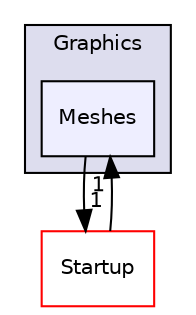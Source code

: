 digraph "Core/Source/Engine/Graphics/Meshes" {
  compound=true
  node [ fontsize="10", fontname="Helvetica"];
  edge [ labelfontsize="10", labelfontname="Helvetica"];
  subgraph clusterdir_6457b117975bde367f4e8f3bdabf3854 {
    graph [ bgcolor="#ddddee", pencolor="black", label="Graphics" fontname="Helvetica", fontsize="10", URL="dir_6457b117975bde367f4e8f3bdabf3854.html"]
  dir_7dd649907eb6d3eefa17ef7f77feefd5 [shape=box, label="Meshes", style="filled", fillcolor="#eeeeff", pencolor="black", URL="dir_7dd649907eb6d3eefa17ef7f77feefd5.html"];
  }
  dir_09f5313788705672dd13602df625ea19 [shape=box label="Startup" fillcolor="white" style="filled" color="red" URL="dir_09f5313788705672dd13602df625ea19.html"];
  dir_09f5313788705672dd13602df625ea19->dir_7dd649907eb6d3eefa17ef7f77feefd5 [headlabel="1", labeldistance=1.5 headhref="dir_000005_000004.html"];
  dir_7dd649907eb6d3eefa17ef7f77feefd5->dir_09f5313788705672dd13602df625ea19 [headlabel="1", labeldistance=1.5 headhref="dir_000004_000005.html"];
}
